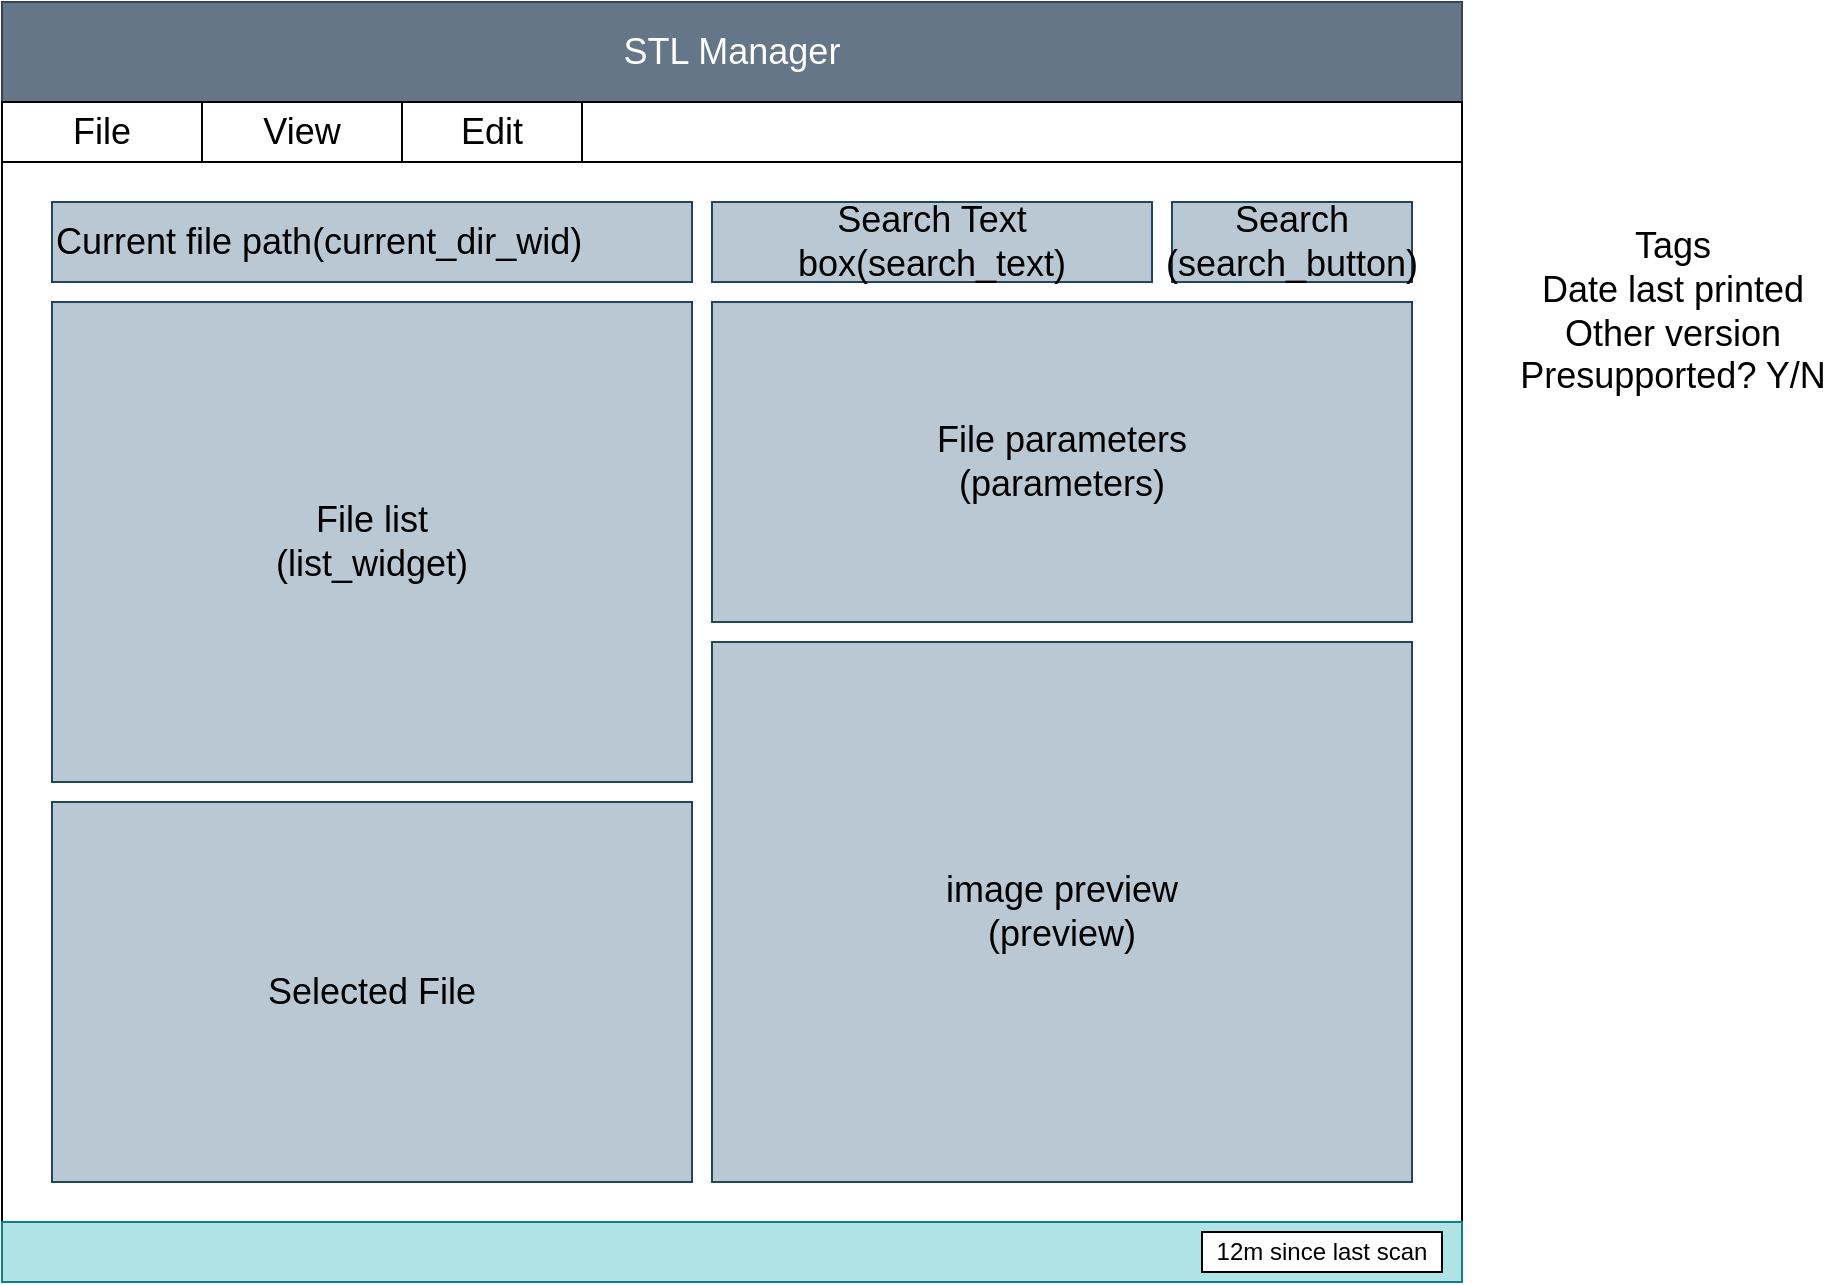<mxfile version="22.1.11" type="device">
  <diagram id="xn7x9uw3wcWnhvxqpjB6" name="Page-1">
    <mxGraphModel dx="1434" dy="838" grid="1" gridSize="10" guides="1" tooltips="1" connect="1" arrows="1" fold="1" page="1" pageScale="1" pageWidth="850" pageHeight="1100" math="0" shadow="0">
      <root>
        <mxCell id="0" />
        <mxCell id="1" parent="0" />
        <mxCell id="pqbkDoGcQxDP3CVNGBb_-1" value="" style="rounded=0;whiteSpace=wrap;html=1;" parent="1" vertex="1">
          <mxGeometry x="30" y="100" width="730" height="640" as="geometry" />
        </mxCell>
        <mxCell id="pqbkDoGcQxDP3CVNGBb_-2" value="&lt;font style=&quot;font-size: 18px;&quot;&gt;STL Manager&lt;/font&gt;" style="rounded=0;whiteSpace=wrap;html=1;fillColor=#647687;fontColor=#ffffff;strokeColor=#314354;" parent="1" vertex="1">
          <mxGeometry x="30" y="100" width="730" height="50" as="geometry" />
        </mxCell>
        <mxCell id="pqbkDoGcQxDP3CVNGBb_-3" value="File list&lt;br&gt;(list_widget)" style="rounded=0;whiteSpace=wrap;html=1;fontSize=18;fillColor=#bac8d3;strokeColor=#23445d;" parent="1" vertex="1">
          <mxGeometry x="55" y="250" width="320" height="240" as="geometry" />
        </mxCell>
        <mxCell id="pqbkDoGcQxDP3CVNGBb_-4" value="Current file path(current_dir_wid)" style="rounded=0;whiteSpace=wrap;html=1;fontSize=18;align=left;fillColor=#bac8d3;strokeColor=#23445d;" parent="1" vertex="1">
          <mxGeometry x="55" y="200" width="320" height="40" as="geometry" />
        </mxCell>
        <mxCell id="pqbkDoGcQxDP3CVNGBb_-5" value="File parameters&lt;br&gt;(parameters)" style="rounded=0;whiteSpace=wrap;html=1;fontSize=18;fillColor=#bac8d3;strokeColor=#23445d;" parent="1" vertex="1">
          <mxGeometry x="385" y="250" width="350" height="160" as="geometry" />
        </mxCell>
        <mxCell id="pqbkDoGcQxDP3CVNGBb_-6" value="image preview&lt;br&gt;(preview)" style="rounded=0;whiteSpace=wrap;html=1;fontSize=18;fillColor=#bac8d3;strokeColor=#23445d;" parent="1" vertex="1">
          <mxGeometry x="385" y="420" width="350" height="270" as="geometry" />
        </mxCell>
        <mxCell id="pqbkDoGcQxDP3CVNGBb_-7" value="Search Text box(search_text)" style="rounded=0;whiteSpace=wrap;html=1;fontSize=18;fillColor=#bac8d3;strokeColor=#23445d;" parent="1" vertex="1">
          <mxGeometry x="385" y="200" width="220" height="40" as="geometry" />
        </mxCell>
        <mxCell id="pqbkDoGcQxDP3CVNGBb_-8" value="Tags&lt;br&gt;Date last printed&lt;br&gt;Other version&lt;br&gt;Presupported? Y/N" style="text;html=1;align=center;verticalAlign=middle;resizable=0;points=[];autosize=1;strokeColor=none;fillColor=none;fontSize=18;" parent="1" vertex="1">
          <mxGeometry x="780" y="210" width="170" height="90" as="geometry" />
        </mxCell>
        <mxCell id="pqbkDoGcQxDP3CVNGBb_-9" value="Search&lt;br&gt;(search_button)" style="rounded=0;whiteSpace=wrap;html=1;fontSize=18;fillColor=#bac8d3;strokeColor=#23445d;" parent="1" vertex="1">
          <mxGeometry x="615" y="200" width="120" height="40" as="geometry" />
        </mxCell>
        <mxCell id="pqbkDoGcQxDP3CVNGBb_-10" value="" style="rounded=0;whiteSpace=wrap;html=1;fontSize=18;" parent="1" vertex="1">
          <mxGeometry x="30" y="150" width="730" height="30" as="geometry" />
        </mxCell>
        <mxCell id="pqbkDoGcQxDP3CVNGBb_-11" value="File" style="rounded=0;whiteSpace=wrap;html=1;fontSize=18;" parent="1" vertex="1">
          <mxGeometry x="30" y="150" width="100" height="30" as="geometry" />
        </mxCell>
        <mxCell id="pqbkDoGcQxDP3CVNGBb_-12" value="View" style="rounded=0;whiteSpace=wrap;html=1;fontSize=18;" parent="1" vertex="1">
          <mxGeometry x="130" y="150" width="100" height="30" as="geometry" />
        </mxCell>
        <mxCell id="pqbkDoGcQxDP3CVNGBb_-13" value="Edit" style="rounded=0;whiteSpace=wrap;html=1;fontSize=18;" parent="1" vertex="1">
          <mxGeometry x="230" y="150" width="90" height="30" as="geometry" />
        </mxCell>
        <mxCell id="4s0gwBIxpT2jCFuYGQjw-1" value="" style="rounded=0;whiteSpace=wrap;html=1;fillColor=#b0e3e6;strokeColor=#0e8088;" parent="1" vertex="1">
          <mxGeometry x="30" y="710" width="730" height="30" as="geometry" />
        </mxCell>
        <mxCell id="4s0gwBIxpT2jCFuYGQjw-2" value="12m since last scan" style="rounded=0;whiteSpace=wrap;html=1;" parent="1" vertex="1">
          <mxGeometry x="630" y="715" width="120" height="20" as="geometry" />
        </mxCell>
        <mxCell id="_KKEWPKjIevPOp9IKv5F-1" value="Selected File" style="rounded=0;whiteSpace=wrap;html=1;fontSize=18;fillColor=#bac8d3;strokeColor=#23445d;" vertex="1" parent="1">
          <mxGeometry x="55" y="500" width="320" height="190" as="geometry" />
        </mxCell>
      </root>
    </mxGraphModel>
  </diagram>
</mxfile>
